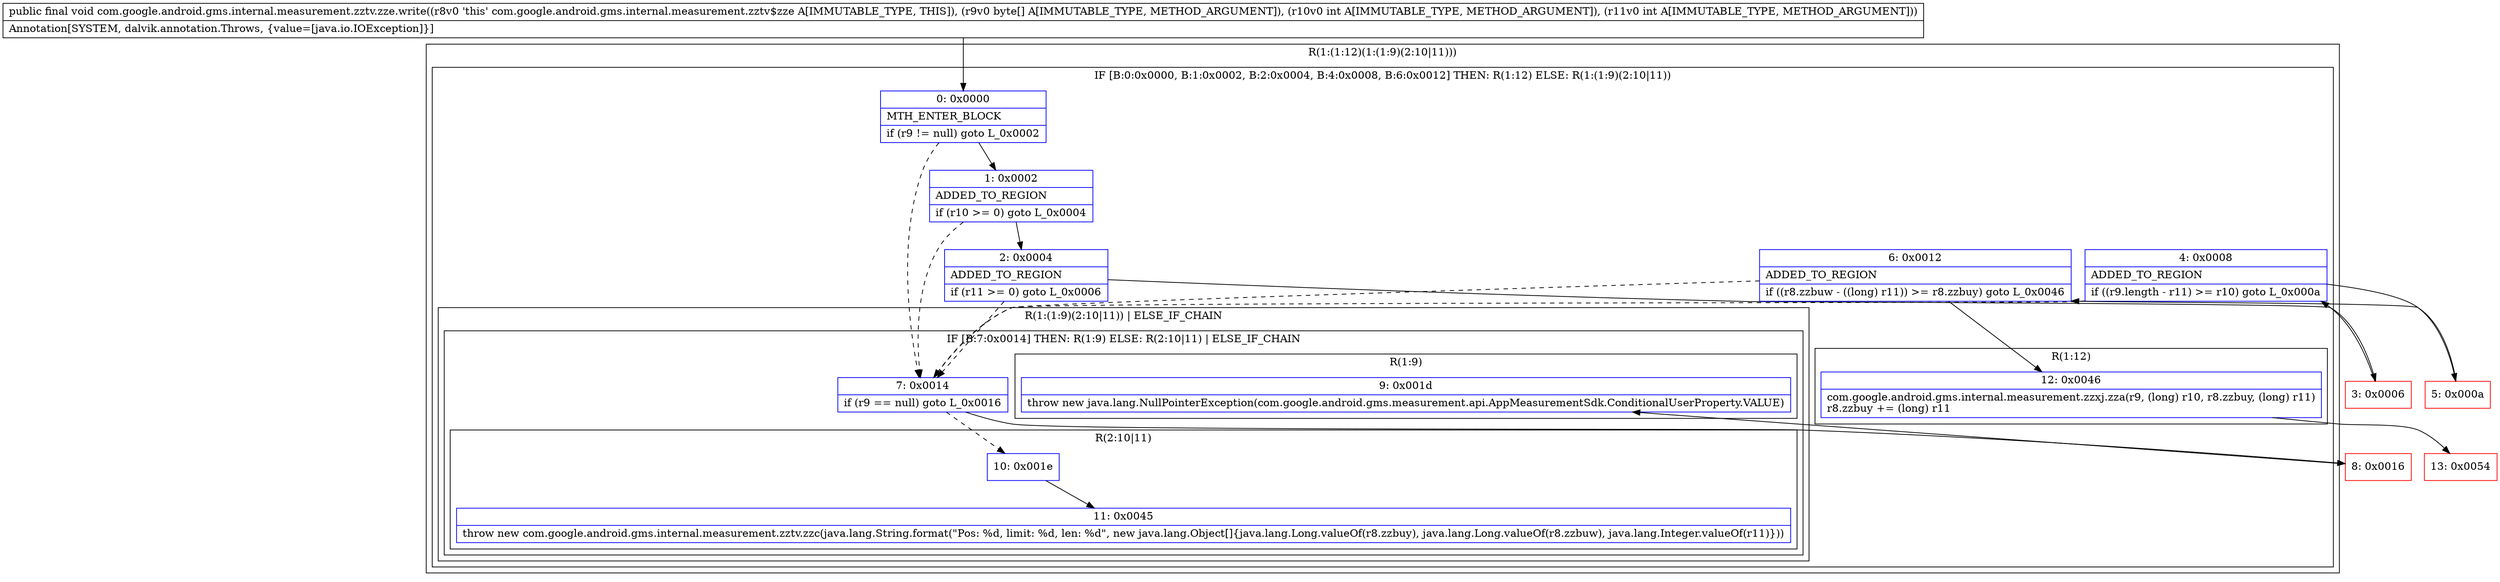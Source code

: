 digraph "CFG forcom.google.android.gms.internal.measurement.zztv.zze.write([BII)V" {
subgraph cluster_Region_2095722797 {
label = "R(1:(1:12)(1:(1:9)(2:10|11)))";
node [shape=record,color=blue];
subgraph cluster_IfRegion_668698573 {
label = "IF [B:0:0x0000, B:1:0x0002, B:2:0x0004, B:4:0x0008, B:6:0x0012] THEN: R(1:12) ELSE: R(1:(1:9)(2:10|11))";
node [shape=record,color=blue];
Node_0 [shape=record,label="{0\:\ 0x0000|MTH_ENTER_BLOCK\l|if (r9 != null) goto L_0x0002\l}"];
Node_1 [shape=record,label="{1\:\ 0x0002|ADDED_TO_REGION\l|if (r10 \>= 0) goto L_0x0004\l}"];
Node_2 [shape=record,label="{2\:\ 0x0004|ADDED_TO_REGION\l|if (r11 \>= 0) goto L_0x0006\l}"];
Node_4 [shape=record,label="{4\:\ 0x0008|ADDED_TO_REGION\l|if ((r9.length \- r11) \>= r10) goto L_0x000a\l}"];
Node_6 [shape=record,label="{6\:\ 0x0012|ADDED_TO_REGION\l|if ((r8.zzbuw \- ((long) r11)) \>= r8.zzbuy) goto L_0x0046\l}"];
subgraph cluster_Region_1517479007 {
label = "R(1:12)";
node [shape=record,color=blue];
Node_12 [shape=record,label="{12\:\ 0x0046|com.google.android.gms.internal.measurement.zzxj.zza(r9, (long) r10, r8.zzbuy, (long) r11)\lr8.zzbuy += (long) r11\l}"];
}
subgraph cluster_Region_226831294 {
label = "R(1:(1:9)(2:10|11)) | ELSE_IF_CHAIN\l";
node [shape=record,color=blue];
subgraph cluster_IfRegion_541790330 {
label = "IF [B:7:0x0014] THEN: R(1:9) ELSE: R(2:10|11) | ELSE_IF_CHAIN\l";
node [shape=record,color=blue];
Node_7 [shape=record,label="{7\:\ 0x0014|if (r9 == null) goto L_0x0016\l}"];
subgraph cluster_Region_1532300881 {
label = "R(1:9)";
node [shape=record,color=blue];
Node_9 [shape=record,label="{9\:\ 0x001d|throw new java.lang.NullPointerException(com.google.android.gms.measurement.api.AppMeasurementSdk.ConditionalUserProperty.VALUE)\l}"];
}
subgraph cluster_Region_373836152 {
label = "R(2:10|11)";
node [shape=record,color=blue];
Node_10 [shape=record,label="{10\:\ 0x001e}"];
Node_11 [shape=record,label="{11\:\ 0x0045|throw new com.google.android.gms.internal.measurement.zztv.zzc(java.lang.String.format(\"Pos: %d, limit: %d, len: %d\", new java.lang.Object[]\{java.lang.Long.valueOf(r8.zzbuy), java.lang.Long.valueOf(r8.zzbuw), java.lang.Integer.valueOf(r11)\}))\l}"];
}
}
}
}
}
Node_3 [shape=record,color=red,label="{3\:\ 0x0006}"];
Node_5 [shape=record,color=red,label="{5\:\ 0x000a}"];
Node_8 [shape=record,color=red,label="{8\:\ 0x0016}"];
Node_13 [shape=record,color=red,label="{13\:\ 0x0054}"];
MethodNode[shape=record,label="{public final void com.google.android.gms.internal.measurement.zztv.zze.write((r8v0 'this' com.google.android.gms.internal.measurement.zztv$zze A[IMMUTABLE_TYPE, THIS]), (r9v0 byte[] A[IMMUTABLE_TYPE, METHOD_ARGUMENT]), (r10v0 int A[IMMUTABLE_TYPE, METHOD_ARGUMENT]), (r11v0 int A[IMMUTABLE_TYPE, METHOD_ARGUMENT]))  | Annotation[SYSTEM, dalvik.annotation.Throws, \{value=[java.io.IOException]\}]\l}"];
MethodNode -> Node_0;
Node_0 -> Node_1;
Node_0 -> Node_7[style=dashed];
Node_1 -> Node_2;
Node_1 -> Node_7[style=dashed];
Node_2 -> Node_3;
Node_2 -> Node_7[style=dashed];
Node_4 -> Node_5;
Node_4 -> Node_7[style=dashed];
Node_6 -> Node_7[style=dashed];
Node_6 -> Node_12;
Node_12 -> Node_13;
Node_7 -> Node_8;
Node_7 -> Node_10[style=dashed];
Node_10 -> Node_11;
Node_3 -> Node_4;
Node_5 -> Node_6;
Node_8 -> Node_9;
}

